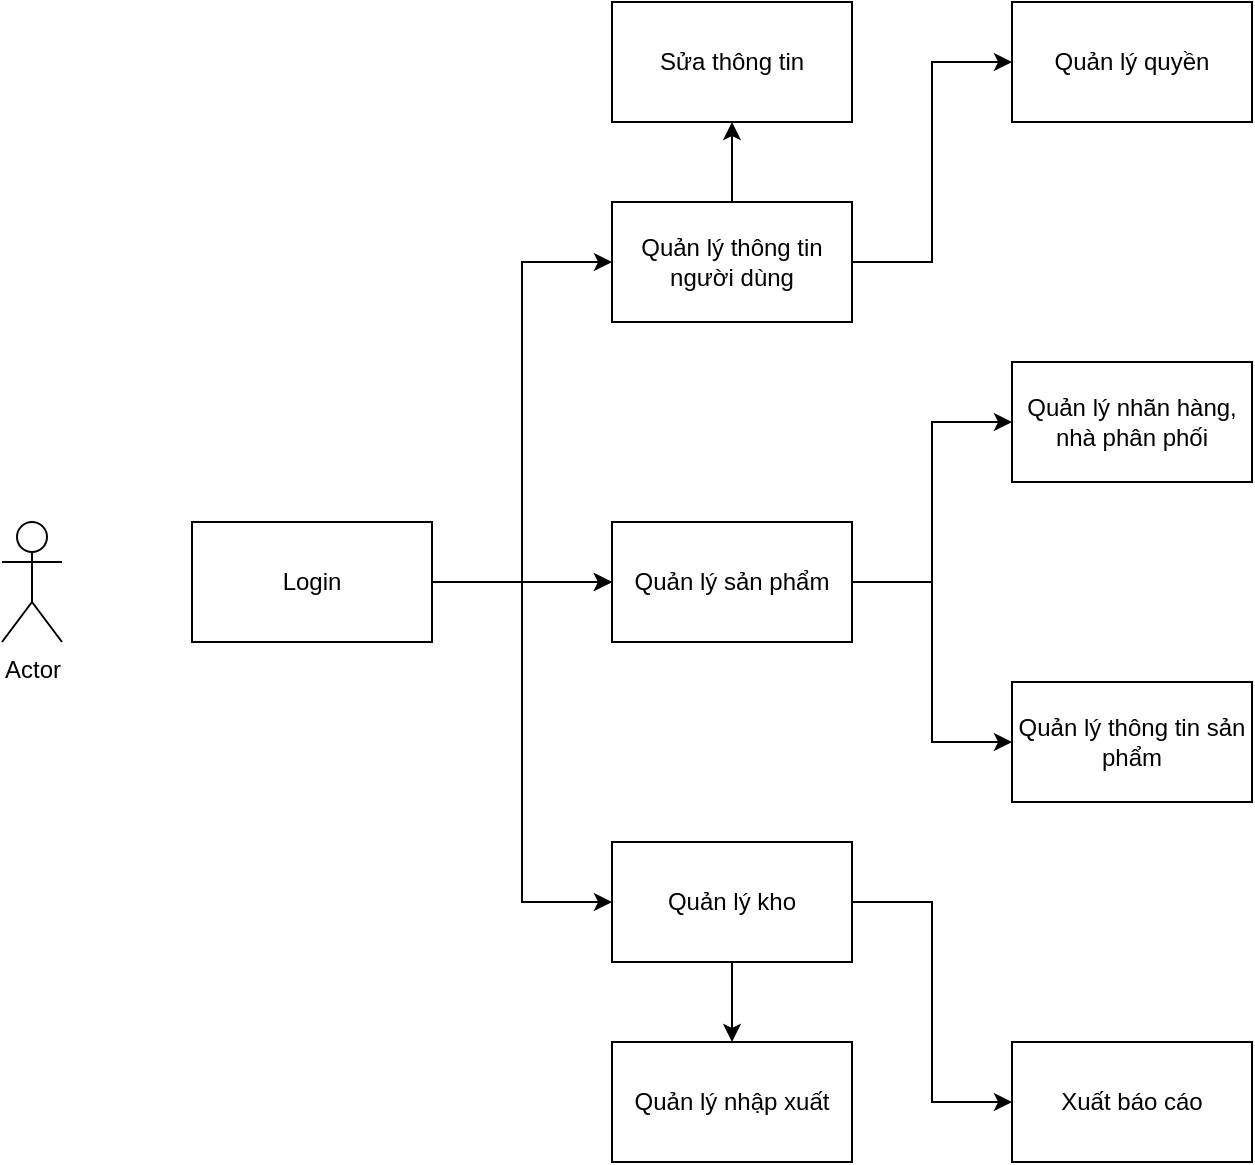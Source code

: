 <mxfile version="12.1.3" pages="1"><diagram id="p7b6EkpHUgY1SID_MkMM" name="Page-1"><mxGraphModel dx="1024" dy="550" grid="1" gridSize="10" guides="1" tooltips="1" connect="1" arrows="1" fold="1" page="1" pageScale="1" pageWidth="827" pageHeight="1169" math="0" shadow="0"><root><mxCell id="0"/><mxCell id="1" parent="0"/><mxCell id="pBjtLP6iYwKGq2-TJQLj-29" value="Actor" style="shape=umlActor;verticalLabelPosition=bottom;labelBackgroundColor=#ffffff;verticalAlign=top;html=1;outlineConnect=0;" vertex="1" parent="1"><mxGeometry x="55" y="820" width="30" height="60" as="geometry"/></mxCell><mxCell id="pBjtLP6iYwKGq2-TJQLj-39" value="" style="edgeStyle=orthogonalEdgeStyle;rounded=0;orthogonalLoop=1;jettySize=auto;html=1;" edge="1" parent="1" source="pBjtLP6iYwKGq2-TJQLj-30" target="pBjtLP6iYwKGq2-TJQLj-38"><mxGeometry relative="1" as="geometry"/></mxCell><mxCell id="pBjtLP6iYwKGq2-TJQLj-40" value="" style="edgeStyle=orthogonalEdgeStyle;rounded=0;orthogonalLoop=1;jettySize=auto;html=1;" edge="1" parent="1" source="pBjtLP6iYwKGq2-TJQLj-30" target="pBjtLP6iYwKGq2-TJQLj-38"><mxGeometry relative="1" as="geometry"/></mxCell><mxCell id="pBjtLP6iYwKGq2-TJQLj-41" style="edgeStyle=orthogonalEdgeStyle;rounded=0;orthogonalLoop=1;jettySize=auto;html=1;entryX=0;entryY=0.5;entryDx=0;entryDy=0;" edge="1" parent="1" source="pBjtLP6iYwKGq2-TJQLj-30" target="pBjtLP6iYwKGq2-TJQLj-36"><mxGeometry relative="1" as="geometry"/></mxCell><mxCell id="pBjtLP6iYwKGq2-TJQLj-42" style="edgeStyle=orthogonalEdgeStyle;rounded=0;orthogonalLoop=1;jettySize=auto;html=1;entryX=0;entryY=0.5;entryDx=0;entryDy=0;" edge="1" parent="1" source="pBjtLP6iYwKGq2-TJQLj-30" target="pBjtLP6iYwKGq2-TJQLj-37"><mxGeometry relative="1" as="geometry"/></mxCell><mxCell id="pBjtLP6iYwKGq2-TJQLj-30" value="Login" style="rounded=0;whiteSpace=wrap;html=1;" vertex="1" parent="1"><mxGeometry x="150" y="820" width="120" height="60" as="geometry"/></mxCell><mxCell id="pBjtLP6iYwKGq2-TJQLj-50" style="edgeStyle=orthogonalEdgeStyle;rounded=0;orthogonalLoop=1;jettySize=auto;html=1;entryX=0;entryY=0.5;entryDx=0;entryDy=0;" edge="1" parent="1" source="pBjtLP6iYwKGq2-TJQLj-38" target="pBjtLP6iYwKGq2-TJQLj-48"><mxGeometry relative="1" as="geometry"/></mxCell><mxCell id="pBjtLP6iYwKGq2-TJQLj-51" style="edgeStyle=orthogonalEdgeStyle;rounded=0;orthogonalLoop=1;jettySize=auto;html=1;entryX=0;entryY=0.5;entryDx=0;entryDy=0;" edge="1" parent="1" source="pBjtLP6iYwKGq2-TJQLj-38" target="pBjtLP6iYwKGq2-TJQLj-49"><mxGeometry relative="1" as="geometry"/></mxCell><mxCell id="pBjtLP6iYwKGq2-TJQLj-38" value="Quản lý sản phẩm" style="rounded=0;whiteSpace=wrap;html=1;" vertex="1" parent="1"><mxGeometry x="360" y="820" width="120" height="60" as="geometry"/></mxCell><mxCell id="pBjtLP6iYwKGq2-TJQLj-46" style="edgeStyle=orthogonalEdgeStyle;rounded=0;orthogonalLoop=1;jettySize=auto;html=1;entryX=0;entryY=0.5;entryDx=0;entryDy=0;" edge="1" parent="1" source="pBjtLP6iYwKGq2-TJQLj-36" target="pBjtLP6iYwKGq2-TJQLj-43"><mxGeometry relative="1" as="geometry"/></mxCell><mxCell id="pBjtLP6iYwKGq2-TJQLj-47" style="edgeStyle=orthogonalEdgeStyle;rounded=0;orthogonalLoop=1;jettySize=auto;html=1;" edge="1" parent="1" source="pBjtLP6iYwKGq2-TJQLj-36" target="pBjtLP6iYwKGq2-TJQLj-45"><mxGeometry relative="1" as="geometry"/></mxCell><mxCell id="pBjtLP6iYwKGq2-TJQLj-36" value="Quản lý thông tin người dùng" style="rounded=0;whiteSpace=wrap;html=1;" vertex="1" parent="1"><mxGeometry x="360" y="660" width="120" height="60" as="geometry"/></mxCell><mxCell id="pBjtLP6iYwKGq2-TJQLj-56" value="" style="edgeStyle=orthogonalEdgeStyle;rounded=0;orthogonalLoop=1;jettySize=auto;html=1;" edge="1" parent="1" source="pBjtLP6iYwKGq2-TJQLj-37" target="pBjtLP6iYwKGq2-TJQLj-53"><mxGeometry relative="1" as="geometry"/></mxCell><mxCell id="pBjtLP6iYwKGq2-TJQLj-57" style="edgeStyle=orthogonalEdgeStyle;rounded=0;orthogonalLoop=1;jettySize=auto;html=1;entryX=0;entryY=0.5;entryDx=0;entryDy=0;entryPerimeter=0;" edge="1" parent="1" source="pBjtLP6iYwKGq2-TJQLj-37" target="pBjtLP6iYwKGq2-TJQLj-54"><mxGeometry relative="1" as="geometry"/></mxCell><mxCell id="pBjtLP6iYwKGq2-TJQLj-37" value="Quản lý kho" style="rounded=0;whiteSpace=wrap;html=1;" vertex="1" parent="1"><mxGeometry x="360" y="980" width="120" height="60" as="geometry"/></mxCell><mxCell id="pBjtLP6iYwKGq2-TJQLj-43" value="Quản lý quyền" style="rounded=0;whiteSpace=wrap;html=1;" vertex="1" parent="1"><mxGeometry x="560" y="560" width="120" height="60" as="geometry"/></mxCell><mxCell id="pBjtLP6iYwKGq2-TJQLj-45" value="Sửa thông tin" style="rounded=0;whiteSpace=wrap;html=1;" vertex="1" parent="1"><mxGeometry x="360" y="560" width="120" height="60" as="geometry"/></mxCell><mxCell id="pBjtLP6iYwKGq2-TJQLj-48" value="Quản lý nhãn hàng, nhà phân phối" style="rounded=0;whiteSpace=wrap;html=1;" vertex="1" parent="1"><mxGeometry x="560" y="740" width="120" height="60" as="geometry"/></mxCell><mxCell id="pBjtLP6iYwKGq2-TJQLj-49" value="Quản lý thông tin sản phẩm" style="rounded=0;whiteSpace=wrap;html=1;" vertex="1" parent="1"><mxGeometry x="560" y="900" width="120" height="60" as="geometry"/></mxCell><mxCell id="pBjtLP6iYwKGq2-TJQLj-53" value="Quản lý nhập xuất" style="rounded=0;whiteSpace=wrap;html=1;" vertex="1" parent="1"><mxGeometry x="360" y="1080" width="120" height="60" as="geometry"/></mxCell><mxCell id="pBjtLP6iYwKGq2-TJQLj-54" value="Xuất báo cáo" style="rounded=0;whiteSpace=wrap;html=1;" vertex="1" parent="1"><mxGeometry x="560" y="1080" width="120" height="60" as="geometry"/></mxCell></root></mxGraphModel></diagram></mxfile>